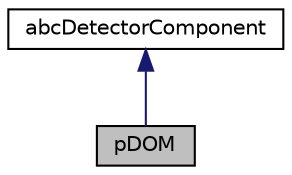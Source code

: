 digraph "pDOM"
{
 // LATEX_PDF_SIZE
  edge [fontname="Helvetica",fontsize="10",labelfontname="Helvetica",labelfontsize="10"];
  node [fontname="Helvetica",fontsize="10",shape=record];
  Node1 [label="pDOM",height=0.2,width=0.4,color="black", fillcolor="grey75", style="filled", fontcolor="black",tooltip="pDOM class represents the construction of pDOM/Gen1 DOM."];
  Node2 -> Node1 [dir="back",color="midnightblue",fontsize="10",style="solid",fontname="Helvetica"];
  Node2 [label="abcDetectorComponent",height=0.2,width=0.4,color="black", fillcolor="white", style="filled",URL="$classabc_detector_component.html",tooltip="Abstract base class used for constructing detector components."];
}

